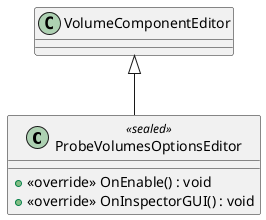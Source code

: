 @startuml
class ProbeVolumesOptionsEditor <<sealed>> {
    + <<override>> OnEnable() : void
    + <<override>> OnInspectorGUI() : void
}
VolumeComponentEditor <|-- ProbeVolumesOptionsEditor
@enduml
